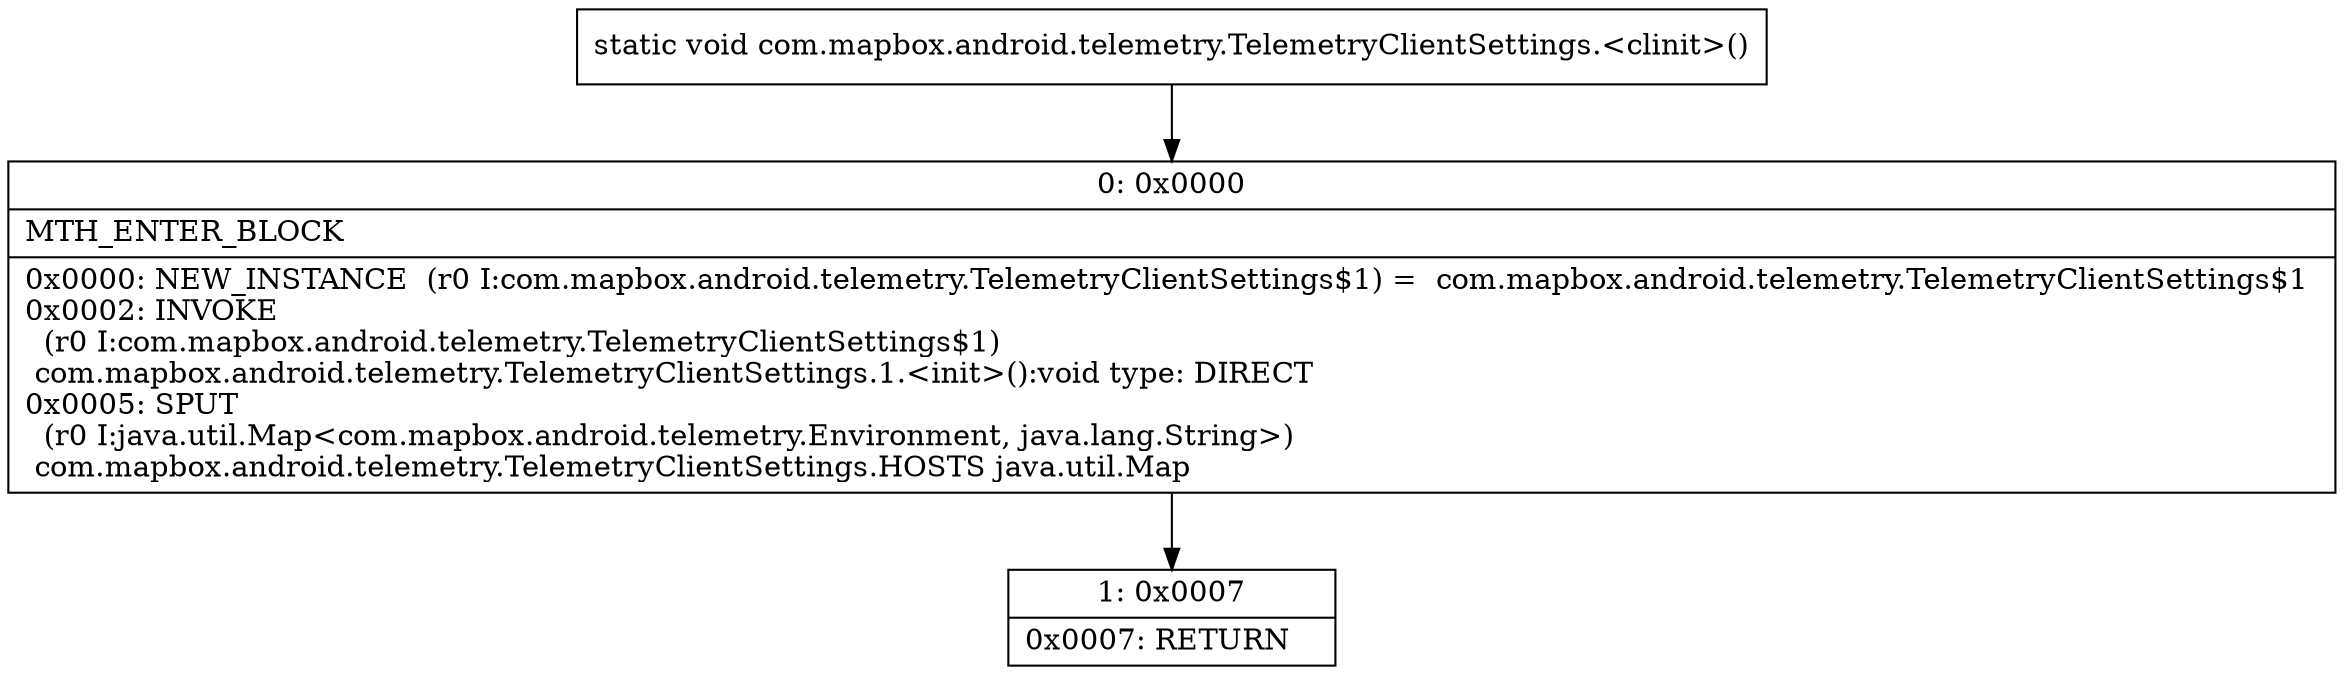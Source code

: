 digraph "CFG forcom.mapbox.android.telemetry.TelemetryClientSettings.\<clinit\>()V" {
Node_0 [shape=record,label="{0\:\ 0x0000|MTH_ENTER_BLOCK\l|0x0000: NEW_INSTANCE  (r0 I:com.mapbox.android.telemetry.TelemetryClientSettings$1) =  com.mapbox.android.telemetry.TelemetryClientSettings$1 \l0x0002: INVOKE  \l  (r0 I:com.mapbox.android.telemetry.TelemetryClientSettings$1)\l com.mapbox.android.telemetry.TelemetryClientSettings.1.\<init\>():void type: DIRECT \l0x0005: SPUT  \l  (r0 I:java.util.Map\<com.mapbox.android.telemetry.Environment, java.lang.String\>)\l com.mapbox.android.telemetry.TelemetryClientSettings.HOSTS java.util.Map \l}"];
Node_1 [shape=record,label="{1\:\ 0x0007|0x0007: RETURN   \l}"];
MethodNode[shape=record,label="{static void com.mapbox.android.telemetry.TelemetryClientSettings.\<clinit\>() }"];
MethodNode -> Node_0;
Node_0 -> Node_1;
}

